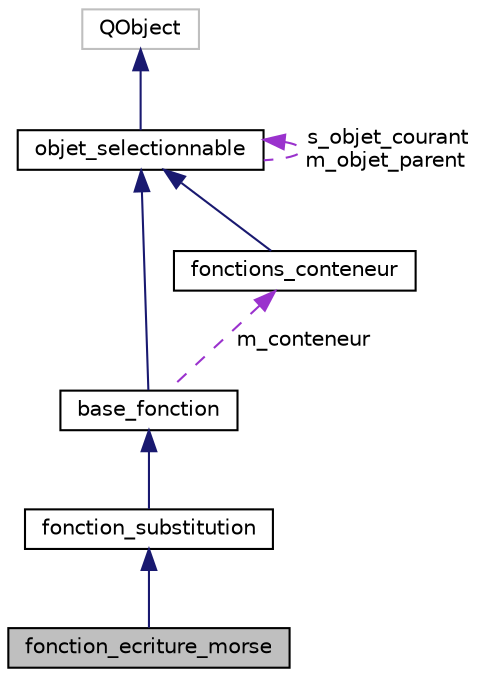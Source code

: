 digraph "fonction_ecriture_morse"
{
  edge [fontname="Helvetica",fontsize="10",labelfontname="Helvetica",labelfontsize="10"];
  node [fontname="Helvetica",fontsize="10",shape=record];
  Node5 [label="fonction_ecriture_morse",height=0.2,width=0.4,color="black", fillcolor="grey75", style="filled", fontcolor="black"];
  Node6 -> Node5 [dir="back",color="midnightblue",fontsize="10",style="solid",fontname="Helvetica"];
  Node6 [label="fonction_substitution",height=0.2,width=0.4,color="black", fillcolor="white", style="filled",URL="$classfonction__substitution.html",tooltip="Classe décrivant une fonction réalisant l&#39;écriture en morse. "];
  Node7 -> Node6 [dir="back",color="midnightblue",fontsize="10",style="solid",fontname="Helvetica"];
  Node7 [label="base_fonction",height=0.2,width=0.4,color="black", fillcolor="white", style="filled",URL="$classbase__fonction.html",tooltip="Classe décrivant une fonction de conversion d&#39;un texte. "];
  Node8 -> Node7 [dir="back",color="midnightblue",fontsize="10",style="solid",fontname="Helvetica"];
  Node8 [label="objet_selectionnable",height=0.2,width=0.4,color="black", fillcolor="white", style="filled",URL="$classobjet__selectionnable.html",tooltip="Classe décrivant un objet sélectionnable dans l&#39;explorateur. "];
  Node9 -> Node8 [dir="back",color="midnightblue",fontsize="10",style="solid",fontname="Helvetica"];
  Node9 [label="QObject",height=0.2,width=0.4,color="grey75", fillcolor="white", style="filled"];
  Node8 -> Node8 [dir="back",color="darkorchid3",fontsize="10",style="dashed",label=" s_objet_courant\nm_objet_parent" ,fontname="Helvetica"];
  Node10 -> Node7 [dir="back",color="darkorchid3",fontsize="10",style="dashed",label=" m_conteneur" ,fontname="Helvetica"];
  Node10 [label="fonctions_conteneur",height=0.2,width=0.4,color="black", fillcolor="white", style="filled",URL="$classfonctions__conteneur.html",tooltip="Classe décrivant un conteneur de fonctions. "];
  Node8 -> Node10 [dir="back",color="midnightblue",fontsize="10",style="solid",fontname="Helvetica"];
}
